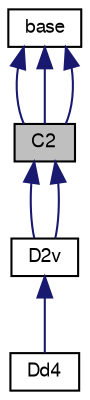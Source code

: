 digraph "C2"
{
  edge [fontname="FreeSans",fontsize="9",labelfontname="FreeSans",labelfontsize="9"];
  node [fontname="FreeSans",fontsize="9",shape=record];
  Node1 [label="C2",height=0.2,width=0.4,color="black", fillcolor="grey75", style="filled" fontcolor="black"];
  Node2 -> Node1 [dir="back",color="midnightblue",fontsize="9",style="solid",fontname="FreeSans"];
  Node2 [label="base",height=0.2,width=0.4,color="black", fillcolor="white", style="filled",URL="$structbase.html"];
  Node2 -> Node1 [dir="back",color="midnightblue",fontsize="9",style="solid",fontname="FreeSans"];
  Node2 -> Node1 [dir="back",color="midnightblue",fontsize="9",style="solid",fontname="FreeSans"];
  Node1 -> Node3 [dir="back",color="midnightblue",fontsize="9",style="solid",fontname="FreeSans"];
  Node3 [label="D2v",height=0.2,width=0.4,color="black", fillcolor="white", style="filled",URL="$struct_d2v.html"];
  Node3 -> Node4 [dir="back",color="midnightblue",fontsize="9",style="solid",fontname="FreeSans"];
  Node4 [label="Dd4",height=0.2,width=0.4,color="black", fillcolor="white", style="filled",URL="$struct_dd4.html"];
  Node1 -> Node3 [dir="back",color="midnightblue",fontsize="9",style="solid",fontname="FreeSans"];
}
